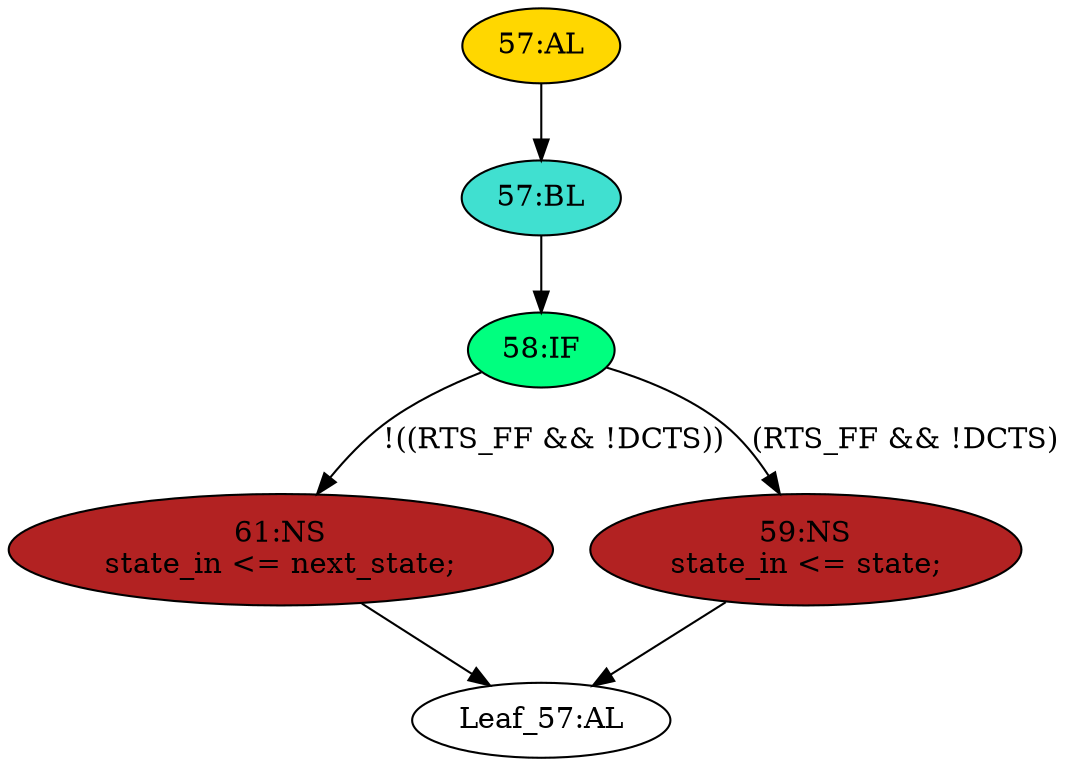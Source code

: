 strict digraph "" {
	node [label="\N"];
	"61:NS"	 [ast="<pyverilog.vparser.ast.NonblockingSubstitution object at 0x7fdb0bedb050>",
		fillcolor=firebrick,
		label="61:NS
state_in <= next_state;",
		statements="[<pyverilog.vparser.ast.NonblockingSubstitution object at 0x7fdb0bedb050>]",
		style=filled,
		typ=NonblockingSubstitution];
	"Leaf_57:AL"	 [def_var="['state_in']",
		label="Leaf_57:AL"];
	"61:NS" -> "Leaf_57:AL"	 [cond="[]",
		lineno=None];
	"57:BL"	 [ast="<pyverilog.vparser.ast.Block object at 0x7fdb0bedb210>",
		fillcolor=turquoise,
		label="57:BL",
		statements="[]",
		style=filled,
		typ=Block];
	"58:IF"	 [ast="<pyverilog.vparser.ast.IfStatement object at 0x7fdb0bedb250>",
		fillcolor=springgreen,
		label="58:IF",
		statements="[]",
		style=filled,
		typ=IfStatement];
	"57:BL" -> "58:IF"	 [cond="[]",
		lineno=None];
	"58:IF" -> "61:NS"	 [cond="['RTS_FF', 'DCTS']",
		label="!((RTS_FF && !DCTS))",
		lineno=58];
	"59:NS"	 [ast="<pyverilog.vparser.ast.NonblockingSubstitution object at 0x7fdb0bedb310>",
		fillcolor=firebrick,
		label="59:NS
state_in <= state;",
		statements="[<pyverilog.vparser.ast.NonblockingSubstitution object at 0x7fdb0bedb310>]",
		style=filled,
		typ=NonblockingSubstitution];
	"58:IF" -> "59:NS"	 [cond="['RTS_FF', 'DCTS']",
		label="(RTS_FF && !DCTS)",
		lineno=58];
	"59:NS" -> "Leaf_57:AL"	 [cond="[]",
		lineno=None];
	"57:AL"	 [ast="<pyverilog.vparser.ast.Always object at 0x7fdb0bedb550>",
		clk_sens=False,
		fillcolor=gold,
		label="57:AL",
		sens="['RTS_FF', 'DCTS', 'state', 'next_state']",
		statements="[]",
		style=filled,
		typ=Always,
		use_var="['RTS_FF', 'DCTS', 'state', 'next_state']"];
	"57:AL" -> "57:BL"	 [cond="[]",
		lineno=None];
}
